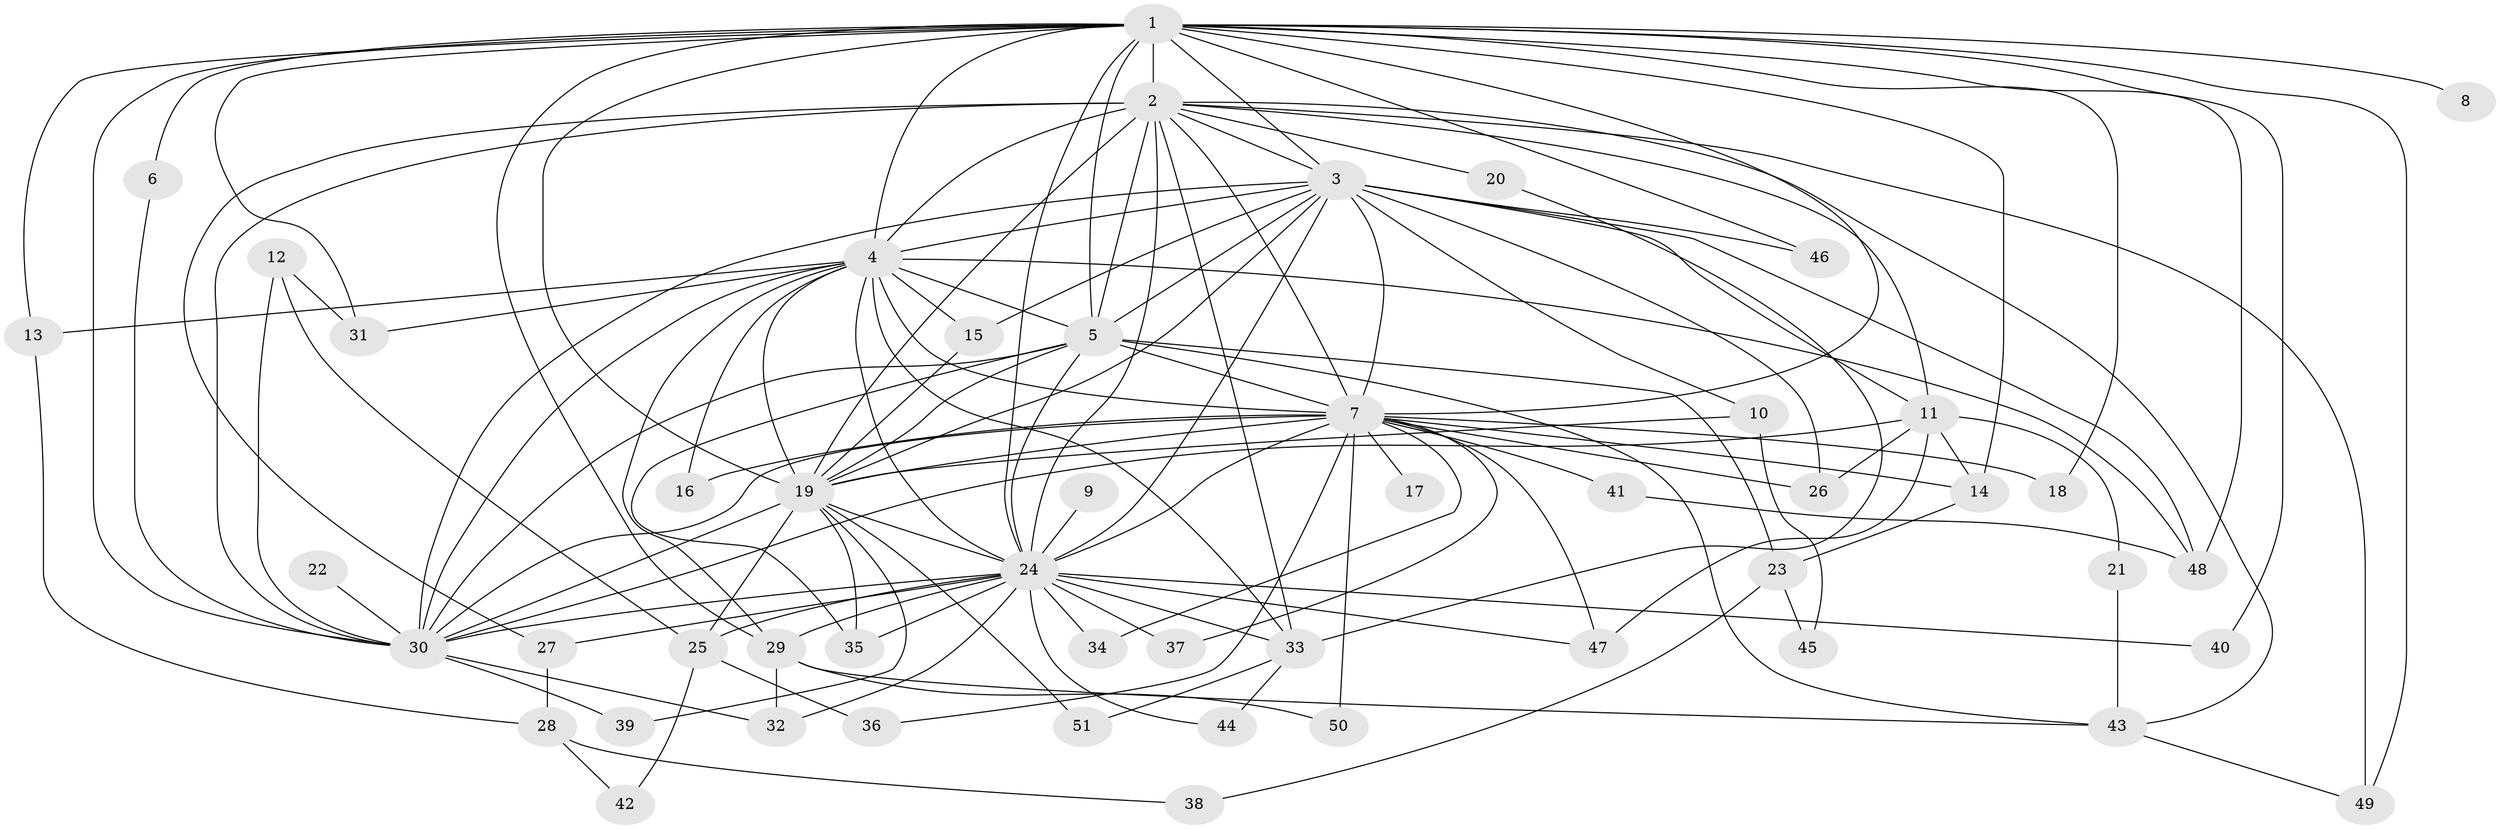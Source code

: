 // original degree distribution, {23: 0.013888888888888888, 22: 0.027777777777777776, 11: 0.013888888888888888, 18: 0.013888888888888888, 16: 0.013888888888888888, 15: 0.027777777777777776, 19: 0.013888888888888888, 12: 0.013888888888888888, 2: 0.5555555555555556, 3: 0.16666666666666666, 4: 0.06944444444444445, 7: 0.013888888888888888, 6: 0.027777777777777776, 5: 0.027777777777777776}
// Generated by graph-tools (version 1.1) at 2025/36/03/04/25 23:36:38]
// undirected, 51 vertices, 129 edges
graph export_dot {
  node [color=gray90,style=filled];
  1;
  2;
  3;
  4;
  5;
  6;
  7;
  8;
  9;
  10;
  11;
  12;
  13;
  14;
  15;
  16;
  17;
  18;
  19;
  20;
  21;
  22;
  23;
  24;
  25;
  26;
  27;
  28;
  29;
  30;
  31;
  32;
  33;
  34;
  35;
  36;
  37;
  38;
  39;
  40;
  41;
  42;
  43;
  44;
  45;
  46;
  47;
  48;
  49;
  50;
  51;
  1 -- 2 [weight=2.0];
  1 -- 3 [weight=1.0];
  1 -- 4 [weight=1.0];
  1 -- 5 [weight=1.0];
  1 -- 6 [weight=1.0];
  1 -- 7 [weight=1.0];
  1 -- 8 [weight=1.0];
  1 -- 13 [weight=1.0];
  1 -- 14 [weight=1.0];
  1 -- 18 [weight=1.0];
  1 -- 19 [weight=1.0];
  1 -- 24 [weight=1.0];
  1 -- 29 [weight=1.0];
  1 -- 30 [weight=1.0];
  1 -- 31 [weight=1.0];
  1 -- 40 [weight=1.0];
  1 -- 46 [weight=1.0];
  1 -- 48 [weight=1.0];
  1 -- 49 [weight=1.0];
  2 -- 3 [weight=2.0];
  2 -- 4 [weight=2.0];
  2 -- 5 [weight=2.0];
  2 -- 7 [weight=2.0];
  2 -- 11 [weight=1.0];
  2 -- 19 [weight=2.0];
  2 -- 20 [weight=1.0];
  2 -- 24 [weight=3.0];
  2 -- 27 [weight=1.0];
  2 -- 30 [weight=3.0];
  2 -- 33 [weight=1.0];
  2 -- 43 [weight=1.0];
  2 -- 49 [weight=1.0];
  3 -- 4 [weight=1.0];
  3 -- 5 [weight=1.0];
  3 -- 7 [weight=1.0];
  3 -- 10 [weight=1.0];
  3 -- 11 [weight=1.0];
  3 -- 15 [weight=1.0];
  3 -- 19 [weight=1.0];
  3 -- 24 [weight=1.0];
  3 -- 26 [weight=1.0];
  3 -- 30 [weight=1.0];
  3 -- 46 [weight=1.0];
  3 -- 48 [weight=1.0];
  4 -- 5 [weight=1.0];
  4 -- 7 [weight=2.0];
  4 -- 13 [weight=1.0];
  4 -- 15 [weight=1.0];
  4 -- 16 [weight=1.0];
  4 -- 19 [weight=2.0];
  4 -- 24 [weight=1.0];
  4 -- 29 [weight=1.0];
  4 -- 30 [weight=1.0];
  4 -- 31 [weight=1.0];
  4 -- 33 [weight=1.0];
  4 -- 48 [weight=1.0];
  5 -- 7 [weight=1.0];
  5 -- 19 [weight=1.0];
  5 -- 23 [weight=1.0];
  5 -- 24 [weight=1.0];
  5 -- 30 [weight=1.0];
  5 -- 35 [weight=1.0];
  5 -- 43 [weight=1.0];
  6 -- 30 [weight=1.0];
  7 -- 14 [weight=1.0];
  7 -- 16 [weight=1.0];
  7 -- 17 [weight=1.0];
  7 -- 18 [weight=1.0];
  7 -- 19 [weight=1.0];
  7 -- 24 [weight=1.0];
  7 -- 26 [weight=1.0];
  7 -- 30 [weight=1.0];
  7 -- 34 [weight=1.0];
  7 -- 36 [weight=1.0];
  7 -- 37 [weight=1.0];
  7 -- 41 [weight=1.0];
  7 -- 47 [weight=1.0];
  7 -- 50 [weight=1.0];
  9 -- 24 [weight=1.0];
  10 -- 19 [weight=1.0];
  10 -- 45 [weight=1.0];
  11 -- 14 [weight=1.0];
  11 -- 21 [weight=1.0];
  11 -- 26 [weight=1.0];
  11 -- 30 [weight=1.0];
  11 -- 47 [weight=1.0];
  12 -- 25 [weight=1.0];
  12 -- 30 [weight=1.0];
  12 -- 31 [weight=1.0];
  13 -- 28 [weight=1.0];
  14 -- 23 [weight=1.0];
  15 -- 19 [weight=1.0];
  19 -- 24 [weight=1.0];
  19 -- 25 [weight=1.0];
  19 -- 30 [weight=1.0];
  19 -- 35 [weight=1.0];
  19 -- 39 [weight=1.0];
  19 -- 51 [weight=1.0];
  20 -- 33 [weight=1.0];
  21 -- 43 [weight=1.0];
  22 -- 30 [weight=1.0];
  23 -- 38 [weight=1.0];
  23 -- 45 [weight=1.0];
  24 -- 25 [weight=1.0];
  24 -- 27 [weight=1.0];
  24 -- 29 [weight=1.0];
  24 -- 30 [weight=1.0];
  24 -- 32 [weight=1.0];
  24 -- 33 [weight=1.0];
  24 -- 34 [weight=1.0];
  24 -- 35 [weight=1.0];
  24 -- 37 [weight=1.0];
  24 -- 40 [weight=1.0];
  24 -- 44 [weight=1.0];
  24 -- 47 [weight=1.0];
  25 -- 36 [weight=1.0];
  25 -- 42 [weight=1.0];
  27 -- 28 [weight=1.0];
  28 -- 38 [weight=1.0];
  28 -- 42 [weight=1.0];
  29 -- 32 [weight=1.0];
  29 -- 43 [weight=1.0];
  29 -- 50 [weight=1.0];
  30 -- 32 [weight=1.0];
  30 -- 39 [weight=2.0];
  33 -- 44 [weight=1.0];
  33 -- 51 [weight=1.0];
  41 -- 48 [weight=1.0];
  43 -- 49 [weight=1.0];
}
